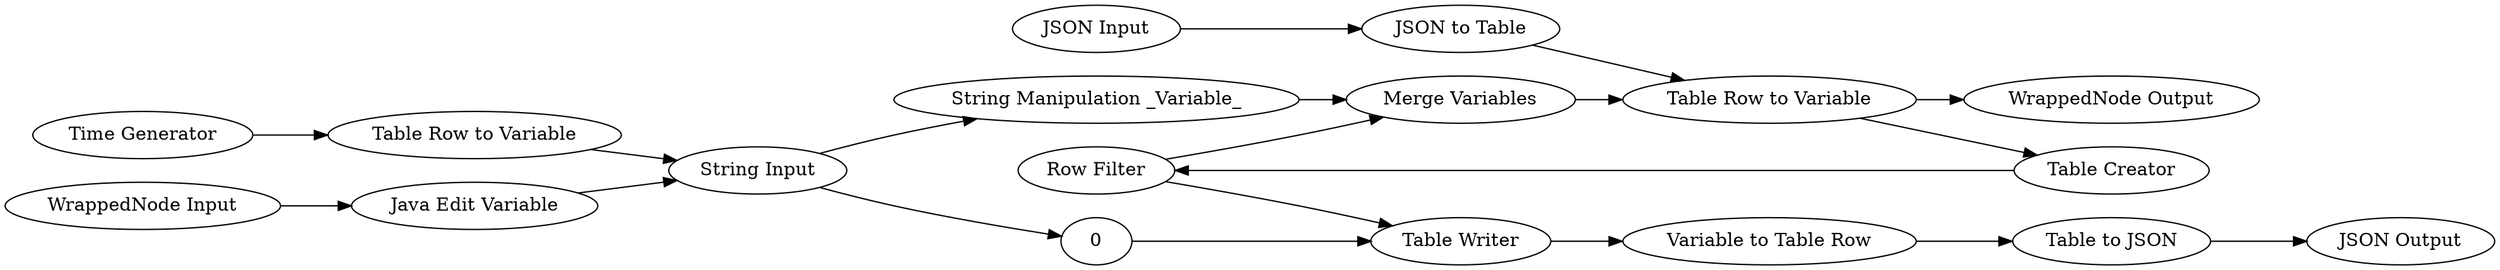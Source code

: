 digraph {
	3 [label="String Input"]
	4 [label="String Manipulation _Variable_"]
	9 [label="Create File Name"]
	10 [label="Merge Variables"]
	13 [label="WrappedNode Input"]
	14 [label="WrappedNode Output"]
	15 [label="Merge Variables"]
	99 [label="Time Generator"]
	100 [label="Table Row to Variable"]
	101 [label="Java Edit Variable"]
	1 [label="JSON Input"]
	2 [label="JSON Output"]
	3 [label="Row Filter"]
	5 [label="Table Writer"]
	8 [label="JSON to Table"]
	9 [label="Table Row to Variable"]
	11 [label="Variable to Table Row"]
	12 [label="Table to JSON"]
	15 [label="String Input"]
	17 [label="Table Creator"]
	3 -> 10
	4 -> 10
	9 -> 14
	10 -> 9
	13 -> 101
	15 -> 4
	99 -> 100
	100 -> 15
	101 -> 15
	0 -> 5
	1 -> 8
	3 -> 5
	5 -> 11
	8 -> 9
	9 -> 17
	11 -> 12
	12 -> 2
	15 -> 0
	17 -> 3
	rankdir=LR
}
